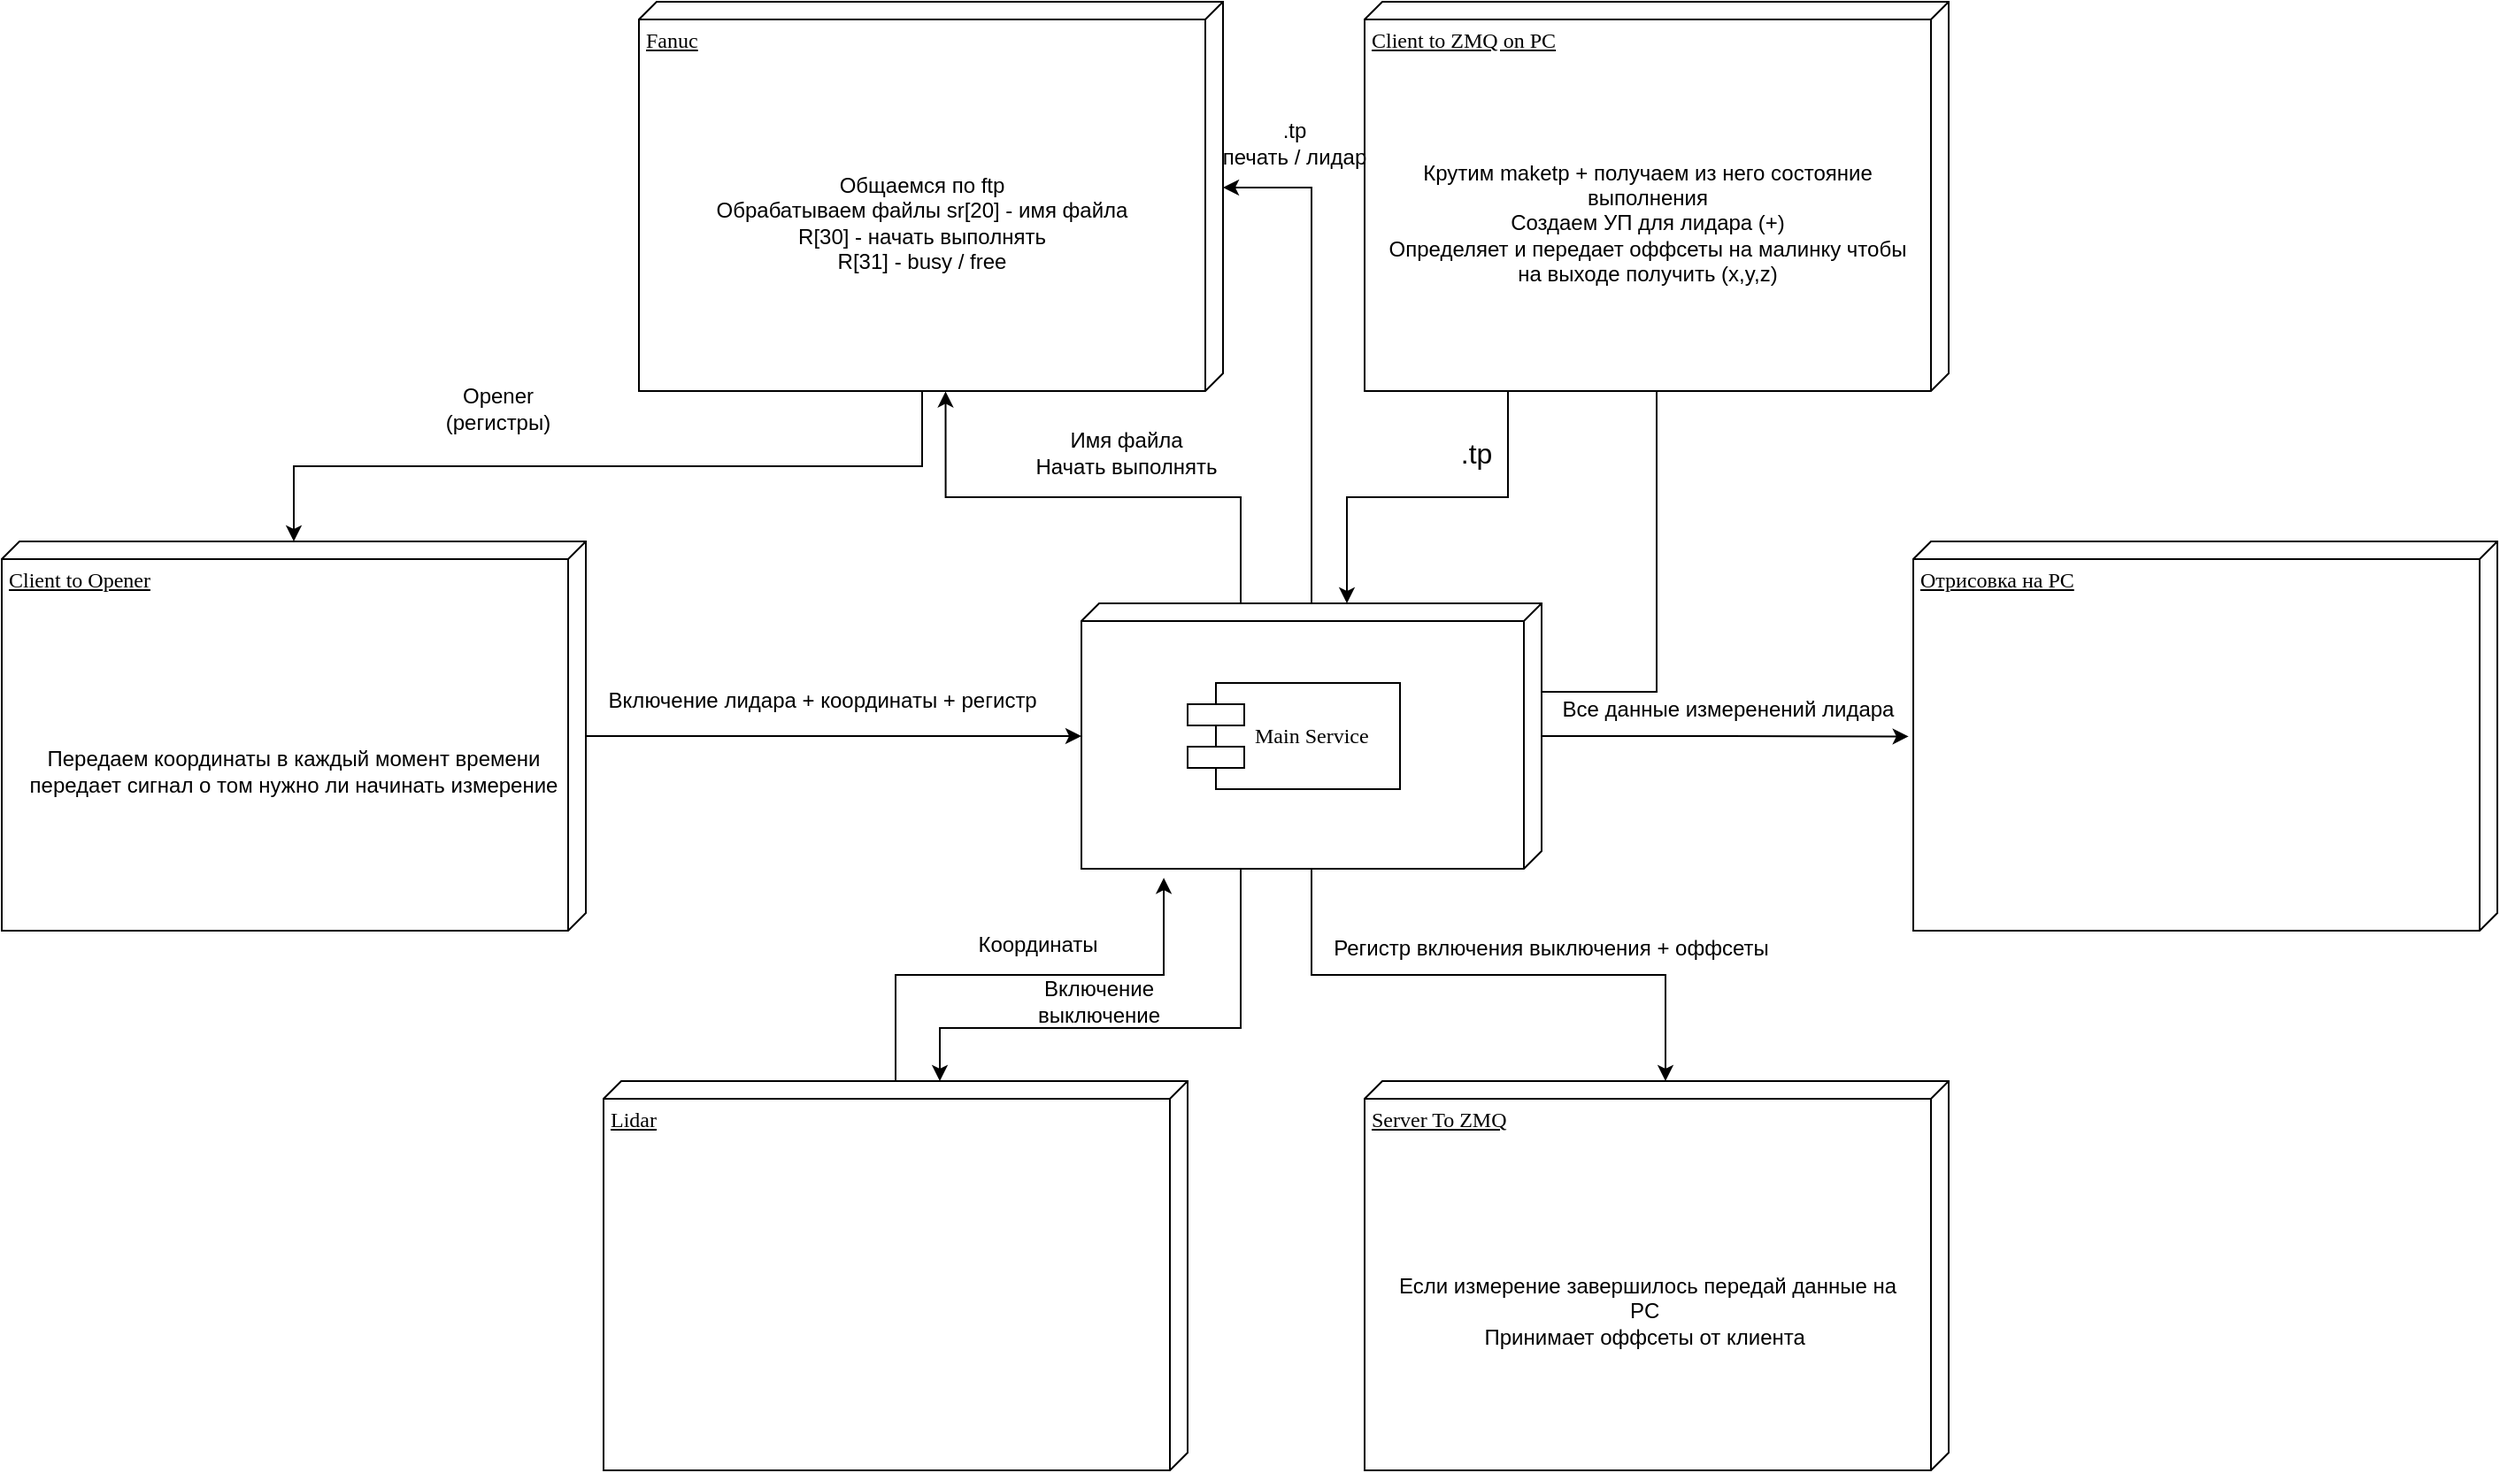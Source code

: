 <mxfile version="22.0.8" type="github">
  <diagram name="Page-1" id="5f0bae14-7c28-e335-631c-24af17079c00">
    <mxGraphModel dx="2493" dy="797" grid="1" gridSize="10" guides="1" tooltips="1" connect="1" arrows="1" fold="1" page="1" pageScale="1" pageWidth="1100" pageHeight="850" background="none" math="0" shadow="0">
      <root>
        <mxCell id="0" />
        <mxCell id="1" parent="0" />
        <mxCell id="39150e848f15840c-1" value="Fanuc" style="verticalAlign=top;align=left;spacingTop=8;spacingLeft=2;spacingRight=12;shape=cube;size=10;direction=south;fontStyle=4;html=1;rounded=0;shadow=0;comic=0;labelBackgroundColor=none;strokeWidth=1;fontFamily=Verdana;fontSize=12" parent="1" vertex="1">
          <mxGeometry x="120" y="70" width="330" height="220" as="geometry" />
        </mxCell>
        <mxCell id="39150e848f15840c-2" value="Client to ZMQ on PC" style="verticalAlign=top;align=left;spacingTop=8;spacingLeft=2;spacingRight=12;shape=cube;size=10;direction=south;fontStyle=4;html=1;rounded=0;shadow=0;comic=0;labelBackgroundColor=none;strokeWidth=1;fontFamily=Verdana;fontSize=12" parent="1" vertex="1">
          <mxGeometry x="530" y="70" width="330" height="220" as="geometry" />
        </mxCell>
        <mxCell id="39150e848f15840c-3" value="" style="verticalAlign=top;align=left;spacingTop=8;spacingLeft=2;spacingRight=12;shape=cube;size=10;direction=south;fontStyle=4;html=1;rounded=0;shadow=0;comic=0;labelBackgroundColor=none;strokeWidth=1;fontFamily=Verdana;fontSize=12" parent="1" vertex="1">
          <mxGeometry x="370" y="410" width="260" height="150" as="geometry" />
        </mxCell>
        <mxCell id="39150e848f15840c-10" value="Main Service" style="shape=component;align=left;spacingLeft=36;rounded=0;shadow=0;comic=0;labelBackgroundColor=none;strokeWidth=1;fontFamily=Verdana;fontSize=12;html=1;" parent="1" vertex="1">
          <mxGeometry x="430" y="455" width="120" height="60" as="geometry" />
        </mxCell>
        <mxCell id="39150e848f15840c-17" style="edgeStyle=orthogonalEdgeStyle;rounded=0;html=1;labelBackgroundColor=none;startArrow=none;startFill=0;startSize=8;endArrow=none;endFill=0;endSize=16;fontFamily=Verdana;fontSize=12;" parent="1" source="39150e848f15840c-3" target="39150e848f15840c-2" edge="1">
          <mxGeometry relative="1" as="geometry">
            <Array as="points">
              <mxPoint x="695" y="460" />
            </Array>
          </mxGeometry>
        </mxCell>
        <mxCell id="WfGRSSMyw_llNKsG44EG-2" value="Opener&lt;br&gt;(регистры)" style="text;html=1;align=center;verticalAlign=middle;resizable=0;points=[];autosize=1;strokeColor=none;fillColor=none;rotation=0;" parent="1" vertex="1">
          <mxGeometry y="280" width="80" height="40" as="geometry" />
        </mxCell>
        <mxCell id="WfGRSSMyw_llNKsG44EG-3" value="Server To ZMQ" style="verticalAlign=top;align=left;spacingTop=8;spacingLeft=2;spacingRight=12;shape=cube;size=10;direction=south;fontStyle=4;html=1;rounded=0;shadow=0;comic=0;labelBackgroundColor=none;strokeWidth=1;fontFamily=Verdana;fontSize=12" parent="1" vertex="1">
          <mxGeometry x="530" y="680" width="330" height="220" as="geometry" />
        </mxCell>
        <mxCell id="WfGRSSMyw_llNKsG44EG-12" value="Lidar" style="verticalAlign=top;align=left;spacingTop=8;spacingLeft=2;spacingRight=12;shape=cube;size=10;direction=south;fontStyle=4;html=1;rounded=0;shadow=0;comic=0;labelBackgroundColor=none;strokeWidth=1;fontFamily=Verdana;fontSize=12" parent="1" vertex="1">
          <mxGeometry x="100" y="680" width="330" height="220" as="geometry" />
        </mxCell>
        <mxCell id="WfGRSSMyw_llNKsG44EG-19" value="Общаемся по ftp&lt;br&gt;Обрабатываем файлы sr[20] - имя файла&lt;br&gt;R[30] - начать выполнять&lt;br&gt;R[31] - busy / free" style="text;html=1;strokeColor=none;fillColor=none;align=center;verticalAlign=middle;whiteSpace=wrap;rounded=0;" parent="1" vertex="1">
          <mxGeometry x="130" y="110" width="300" height="170" as="geometry" />
        </mxCell>
        <mxCell id="WfGRSSMyw_llNKsG44EG-33" style="edgeStyle=orthogonalEdgeStyle;rounded=0;orthogonalLoop=1;jettySize=auto;html=1;" parent="1" edge="1">
          <mxGeometry relative="1" as="geometry">
            <mxPoint x="520" y="410" as="targetPoint" />
            <mxPoint x="611" y="290" as="sourcePoint" />
            <Array as="points">
              <mxPoint x="611" y="350" />
              <mxPoint x="520" y="350" />
            </Array>
          </mxGeometry>
        </mxCell>
        <mxCell id="WfGRSSMyw_llNKsG44EG-20" value="Крутим maketp + получаем из него состояние выполнения&lt;br&gt;Создаем УП для лидара (+)&lt;br&gt;Определяет и передает оффсеты на малинку чтобы на выходе получить (x,y,z)" style="text;html=1;strokeColor=none;fillColor=none;align=center;verticalAlign=middle;whiteSpace=wrap;rounded=0;" parent="1" vertex="1">
          <mxGeometry x="540" y="110" width="300" height="170" as="geometry" />
        </mxCell>
        <mxCell id="WfGRSSMyw_llNKsG44EG-21" value="Отрисовка на PC" style="verticalAlign=top;align=left;spacingTop=8;spacingLeft=2;spacingRight=12;shape=cube;size=10;direction=south;fontStyle=4;html=1;rounded=0;shadow=0;comic=0;labelBackgroundColor=none;strokeWidth=1;fontFamily=Verdana;fontSize=12" parent="1" vertex="1">
          <mxGeometry x="840" y="375" width="330" height="220" as="geometry" />
        </mxCell>
        <mxCell id="WfGRSSMyw_llNKsG44EG-22" style="edgeStyle=orthogonalEdgeStyle;rounded=0;orthogonalLoop=1;jettySize=auto;html=1;entryX=0.501;entryY=1.008;entryDx=0;entryDy=0;entryPerimeter=0;" parent="1" source="39150e848f15840c-3" target="WfGRSSMyw_llNKsG44EG-21" edge="1">
          <mxGeometry relative="1" as="geometry" />
        </mxCell>
        <mxCell id="WfGRSSMyw_llNKsG44EG-25" style="edgeStyle=orthogonalEdgeStyle;rounded=0;orthogonalLoop=1;jettySize=auto;html=1;" parent="1" source="WfGRSSMyw_llNKsG44EG-23" target="39150e848f15840c-3" edge="1">
          <mxGeometry relative="1" as="geometry" />
        </mxCell>
        <mxCell id="WfGRSSMyw_llNKsG44EG-23" value="Client to Opener&lt;br&gt;" style="verticalAlign=top;align=left;spacingTop=8;spacingLeft=2;spacingRight=12;shape=cube;size=10;direction=south;fontStyle=4;html=1;rounded=0;shadow=0;comic=0;labelBackgroundColor=none;strokeWidth=1;fontFamily=Verdana;fontSize=12" parent="1" vertex="1">
          <mxGeometry x="-240" y="375" width="330" height="220" as="geometry" />
        </mxCell>
        <mxCell id="WfGRSSMyw_llNKsG44EG-26" value="Передаем координаты в каждый момент времени&lt;br&gt;передает сигнал о том нужно ли начинать измерение" style="text;html=1;strokeColor=none;fillColor=none;align=center;verticalAlign=middle;whiteSpace=wrap;rounded=0;" parent="1" vertex="1">
          <mxGeometry x="-230" y="420" width="310" height="170" as="geometry" />
        </mxCell>
        <mxCell id="WfGRSSMyw_llNKsG44EG-28" style="edgeStyle=orthogonalEdgeStyle;rounded=0;orthogonalLoop=1;jettySize=auto;html=1;entryX=1.001;entryY=0.475;entryDx=0;entryDy=0;entryPerimeter=0;" parent="1" source="39150e848f15840c-3" target="39150e848f15840c-1" edge="1">
          <mxGeometry relative="1" as="geometry">
            <Array as="points">
              <mxPoint x="460" y="350" />
              <mxPoint x="293" y="350" />
            </Array>
          </mxGeometry>
        </mxCell>
        <mxCell id="WfGRSSMyw_llNKsG44EG-29" value="Имя файла&lt;br&gt;Начать выполнять" style="text;html=1;align=center;verticalAlign=middle;resizable=0;points=[];autosize=1;strokeColor=none;fillColor=none;" parent="1" vertex="1">
          <mxGeometry x="330" y="305" width="130" height="40" as="geometry" />
        </mxCell>
        <mxCell id="WfGRSSMyw_llNKsG44EG-34" value="&lt;font style=&quot;font-size: 16px;&quot;&gt;.tp&amp;nbsp;&lt;/font&gt;" style="text;html=1;align=center;verticalAlign=middle;resizable=0;points=[];autosize=1;strokeColor=none;fillColor=none;" parent="1" vertex="1">
          <mxGeometry x="570" y="310" width="50" height="30" as="geometry" />
        </mxCell>
        <mxCell id="WfGRSSMyw_llNKsG44EG-37" style="edgeStyle=orthogonalEdgeStyle;rounded=0;orthogonalLoop=1;jettySize=auto;html=1;entryX=0;entryY=0;entryDx=105;entryDy=0;entryPerimeter=0;" parent="1" source="39150e848f15840c-3" target="39150e848f15840c-1" edge="1">
          <mxGeometry relative="1" as="geometry" />
        </mxCell>
        <mxCell id="WfGRSSMyw_llNKsG44EG-38" value=".tp&lt;br&gt;печать / лидар" style="text;html=1;align=center;verticalAlign=middle;resizable=0;points=[];autosize=1;strokeColor=none;fillColor=none;" parent="1" vertex="1">
          <mxGeometry x="440" y="130" width="100" height="40" as="geometry" />
        </mxCell>
        <mxCell id="WfGRSSMyw_llNKsG44EG-39" style="edgeStyle=orthogonalEdgeStyle;rounded=0;orthogonalLoop=1;jettySize=auto;html=1;exitX=0;exitY=0;exitDx=220;exitDy=170;exitPerimeter=0;" parent="1" source="39150e848f15840c-1" target="WfGRSSMyw_llNKsG44EG-23" edge="1">
          <mxGeometry relative="1" as="geometry" />
        </mxCell>
        <mxCell id="_K_mVx8vYSZX302gucIz-1" value="Включение лидара + координаты + регистр&amp;nbsp;" style="text;html=1;align=center;verticalAlign=middle;resizable=0;points=[];autosize=1;strokeColor=none;fillColor=none;" parent="1" vertex="1">
          <mxGeometry x="90" y="450" width="270" height="30" as="geometry" />
        </mxCell>
        <mxCell id="ZX0EeAYlly6K1X_Uauz0-2" style="edgeStyle=orthogonalEdgeStyle;rounded=0;orthogonalLoop=1;jettySize=auto;html=1;entryX=0;entryY=0;entryDx=0;entryDy=160;entryPerimeter=0;" edge="1" parent="1" source="39150e848f15840c-3" target="WfGRSSMyw_llNKsG44EG-3">
          <mxGeometry relative="1" as="geometry" />
        </mxCell>
        <mxCell id="ZX0EeAYlly6K1X_Uauz0-3" value="Регистр включения выключения + оффсеты" style="text;html=1;align=center;verticalAlign=middle;resizable=0;points=[];autosize=1;strokeColor=none;fillColor=none;" vertex="1" parent="1">
          <mxGeometry x="500" y="590" width="270" height="30" as="geometry" />
        </mxCell>
        <mxCell id="ZX0EeAYlly6K1X_Uauz0-5" value="Если измерение завершилось передай данные на PC&amp;nbsp;&lt;br&gt;Принимает оффсеты от клиента&amp;nbsp;" style="text;html=1;strokeColor=none;fillColor=none;align=center;verticalAlign=middle;whiteSpace=wrap;rounded=0;" vertex="1" parent="1">
          <mxGeometry x="540" y="730" width="300" height="160" as="geometry" />
        </mxCell>
        <mxCell id="ZX0EeAYlly6K1X_Uauz0-6" style="edgeStyle=orthogonalEdgeStyle;rounded=0;orthogonalLoop=1;jettySize=auto;html=1;" edge="1" parent="1" source="39150e848f15840c-3">
          <mxGeometry relative="1" as="geometry">
            <mxPoint x="290" y="680" as="targetPoint" />
            <Array as="points">
              <mxPoint x="460" y="650" />
              <mxPoint x="290" y="650" />
              <mxPoint x="290" y="680" />
            </Array>
          </mxGeometry>
        </mxCell>
        <mxCell id="ZX0EeAYlly6K1X_Uauz0-7" style="edgeStyle=orthogonalEdgeStyle;rounded=0;orthogonalLoop=1;jettySize=auto;html=1;entryX=1.034;entryY=0.821;entryDx=0;entryDy=0;entryPerimeter=0;" edge="1" parent="1" source="WfGRSSMyw_llNKsG44EG-12" target="39150e848f15840c-3">
          <mxGeometry relative="1" as="geometry" />
        </mxCell>
        <mxCell id="ZX0EeAYlly6K1X_Uauz0-8" value="Включение выключение" style="text;html=1;strokeColor=none;fillColor=none;align=center;verticalAlign=middle;whiteSpace=wrap;rounded=0;" vertex="1" parent="1">
          <mxGeometry x="320" y="620" width="120" height="30" as="geometry" />
        </mxCell>
        <mxCell id="ZX0EeAYlly6K1X_Uauz0-10" value="Координаты" style="text;html=1;align=center;verticalAlign=middle;resizable=0;points=[];autosize=1;strokeColor=none;fillColor=none;" vertex="1" parent="1">
          <mxGeometry x="300" y="588" width="90" height="30" as="geometry" />
        </mxCell>
        <mxCell id="ZX0EeAYlly6K1X_Uauz0-11" value="Все данные измеренений лидара" style="text;html=1;align=center;verticalAlign=middle;resizable=0;points=[];autosize=1;strokeColor=none;fillColor=none;" vertex="1" parent="1">
          <mxGeometry x="630" y="455" width="210" height="30" as="geometry" />
        </mxCell>
      </root>
    </mxGraphModel>
  </diagram>
</mxfile>
